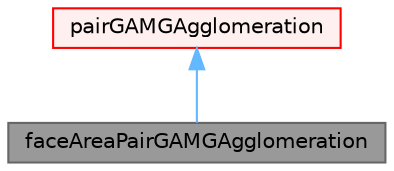 digraph "faceAreaPairGAMGAgglomeration"
{
 // LATEX_PDF_SIZE
  bgcolor="transparent";
  edge [fontname=Helvetica,fontsize=10,labelfontname=Helvetica,labelfontsize=10];
  node [fontname=Helvetica,fontsize=10,shape=box,height=0.2,width=0.4];
  Node1 [id="Node000001",label="faceAreaPairGAMGAgglomeration",height=0.2,width=0.4,color="gray40", fillcolor="grey60", style="filled", fontcolor="black",tooltip="Agglomerate using the pair algorithm."];
  Node2 -> Node1 [id="edge1_Node000001_Node000002",dir="back",color="steelblue1",style="solid",tooltip=" "];
  Node2 [id="Node000002",label="pairGAMGAgglomeration",height=0.2,width=0.4,color="red", fillcolor="#FFF0F0", style="filled",URL="$classFoam_1_1pairGAMGAgglomeration.html",tooltip="Agglomerate using the pair algorithm."];
}
